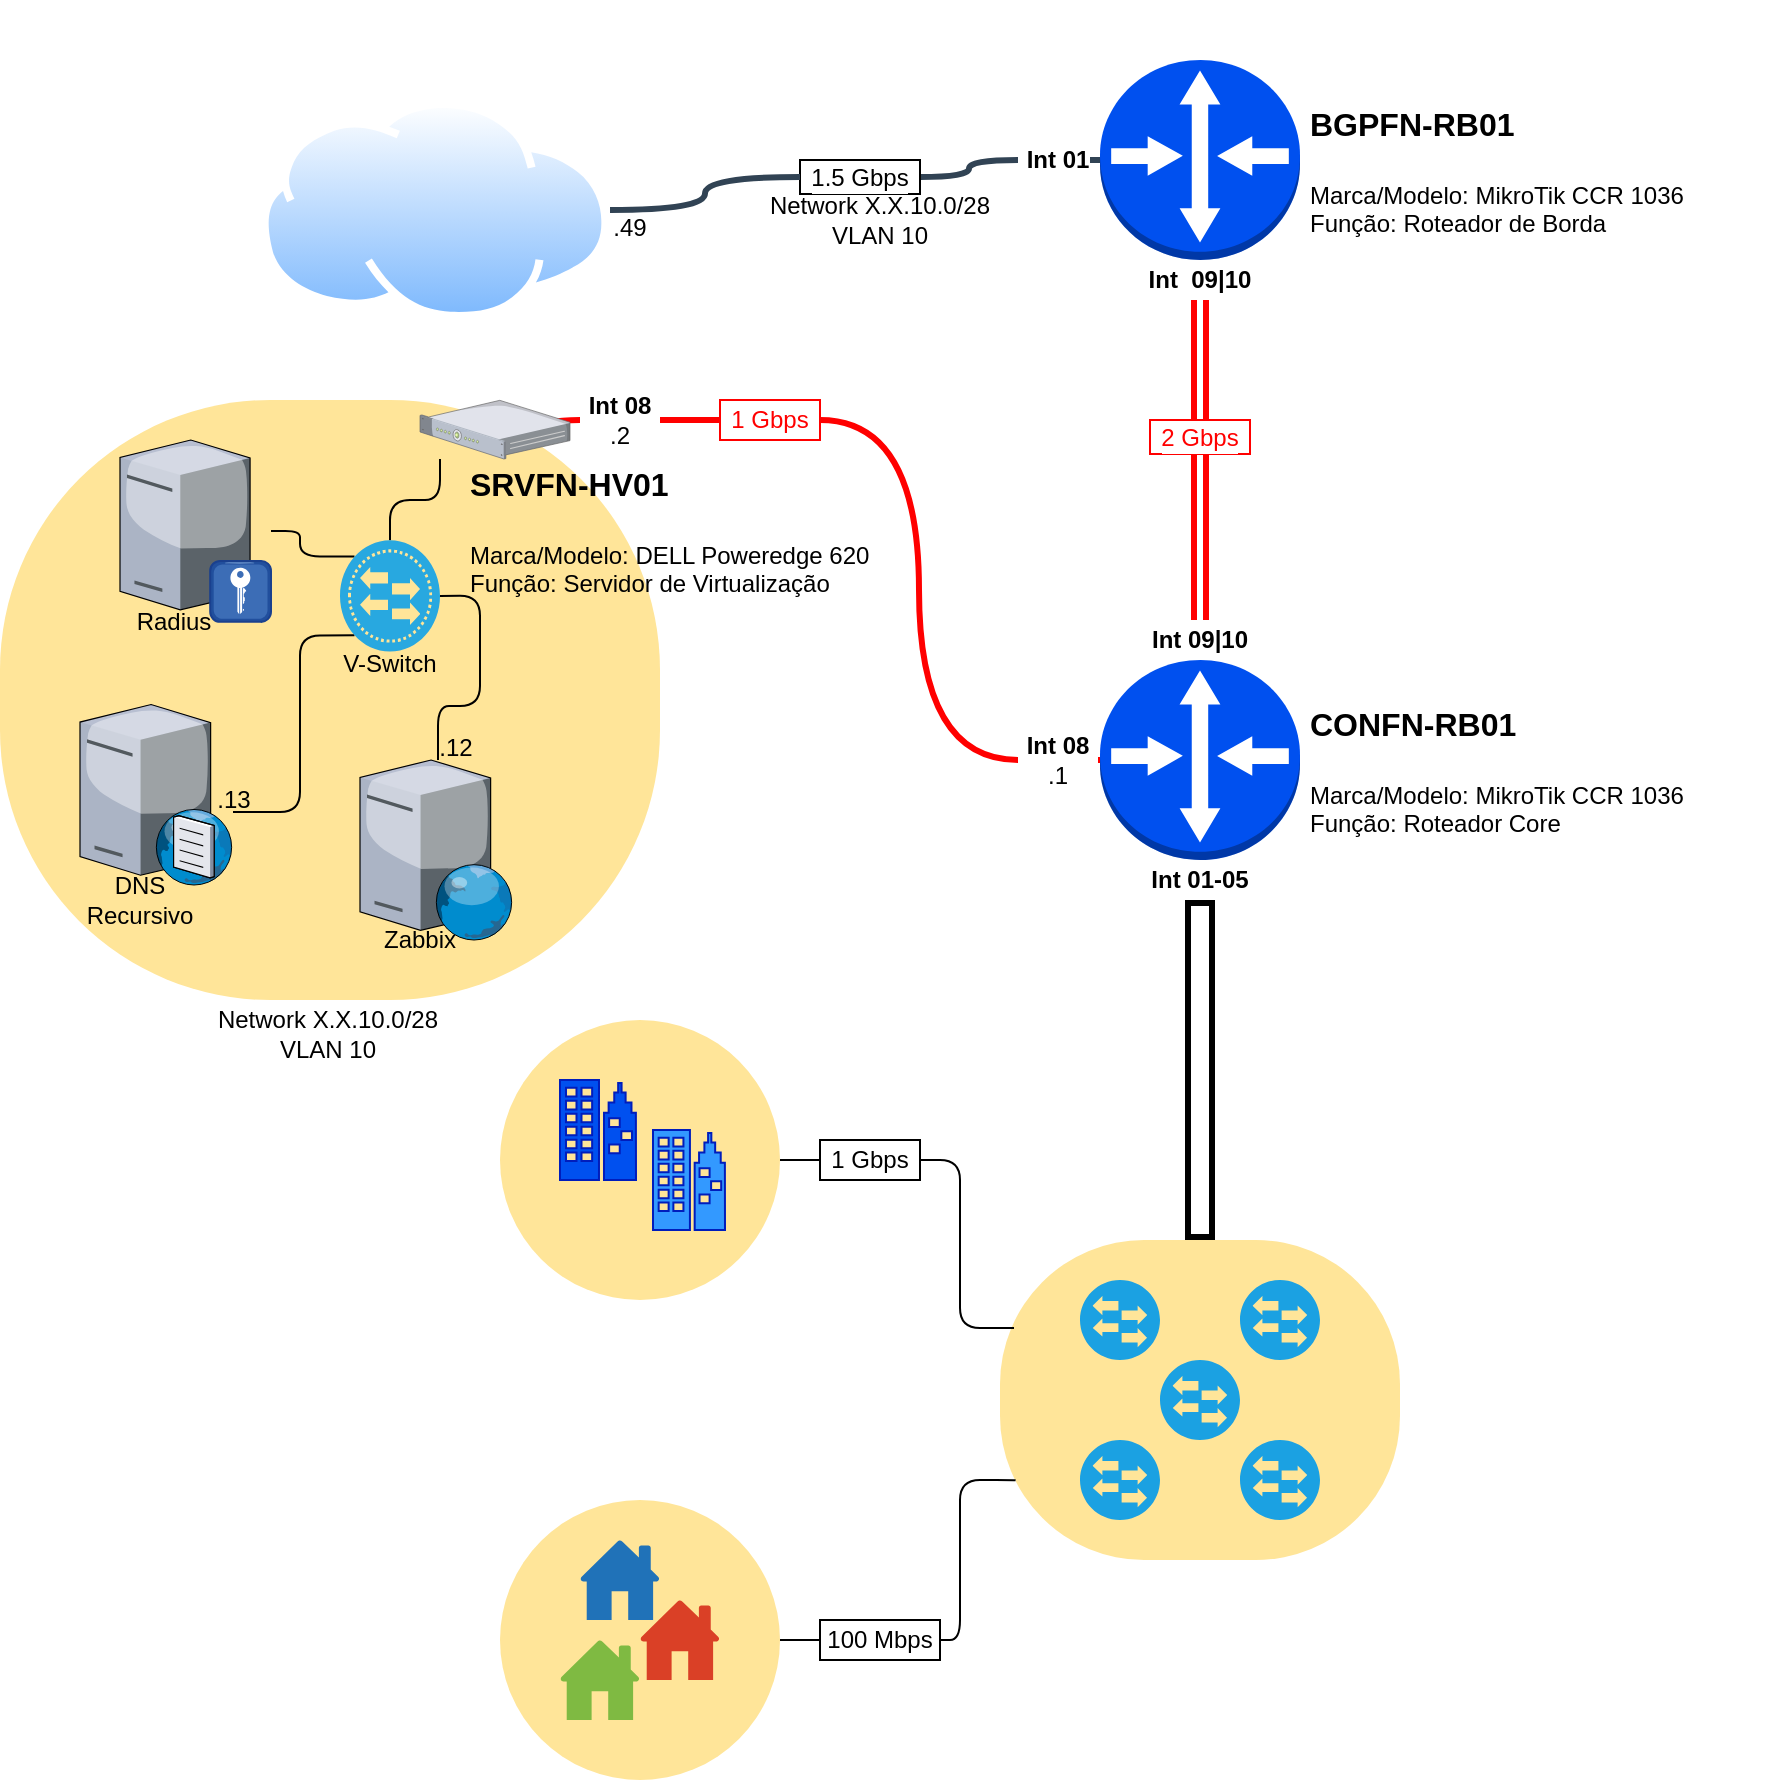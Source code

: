 <mxfile version="12.1.5" type="github" pages="1">
  <diagram id="VNT2iLOKcSL6MWKdi-43" name="Page-1">
    <mxGraphModel dx="1296" dy="701" grid="1" gridSize="10" guides="1" tooltips="1" connect="1" arrows="1" fold="1" page="1" pageScale="1" pageWidth="827" pageHeight="1169" math="0" shadow="0">
      <root>
        <mxCell id="0"/>
        <mxCell id="1" parent="0"/>
        <mxCell id="L07qHpA4tPIu6Sngrlaf-94" value="Grupos" parent="0"/>
        <mxCell id="L07qHpA4tPIu6Sngrlaf-98" value="" style="group" parent="L07qHpA4tPIu6Sngrlaf-94" vertex="1" connectable="0">
          <mxGeometry x="410" y="620" width="400" height="170" as="geometry"/>
        </mxCell>
        <mxCell id="L07qHpA4tPIu6Sngrlaf-97" value="" style="rounded=1;whiteSpace=wrap;html=1;shadow=0;labelBackgroundColor=#ffffff;arcSize=45;fillColor=#FFE599;strokeColor=none;" parent="L07qHpA4tPIu6Sngrlaf-98" vertex="1">
          <mxGeometry x="100" width="200" height="160" as="geometry"/>
        </mxCell>
        <mxCell id="L07qHpA4tPIu6Sngrlaf-22" value="" style="verticalLabelPosition=bottom;html=1;fillColor=#1ba1e2;verticalAlign=top;points=[[0.145,0.145,0],[0.856,0.145,0],[0.855,0.855,0],[0.145,0.855,0],[0.5,0,0], [1,0.5,0], [0.5,1,0],[0,0.5,0]];pointerEvents=1;align=center;shape=mxgraph.cisco_safe.capability.l2_switching;strokeColor=#006EAF;fontColor=#ffffff;flipH=0;" parent="L07qHpA4tPIu6Sngrlaf-98" vertex="1">
          <mxGeometry x="140" y="100" width="40" height="40" as="geometry"/>
        </mxCell>
        <mxCell id="L07qHpA4tPIu6Sngrlaf-91" value="" style="verticalLabelPosition=bottom;html=1;fillColor=#1ba1e2;verticalAlign=top;points=[[0.145,0.145,0],[0.856,0.145,0],[0.855,0.855,0],[0.145,0.855,0],[0.5,0,0], [1,0.5,0], [0.5,1,0],[0,0.5,0]];pointerEvents=1;align=center;shape=mxgraph.cisco_safe.capability.l2_switching;strokeColor=#006EAF;fontColor=#ffffff;flipH=0;" parent="L07qHpA4tPIu6Sngrlaf-98" vertex="1">
          <mxGeometry x="180" y="60" width="40" height="40" as="geometry"/>
        </mxCell>
        <mxCell id="L07qHpA4tPIu6Sngrlaf-90" value="" style="verticalLabelPosition=bottom;html=1;fillColor=#1ba1e2;verticalAlign=top;points=[[0.145,0.145,0],[0.856,0.145,0],[0.855,0.855,0],[0.145,0.855,0],[0.5,0,0], [1,0.5,0], [0.5,1,0],[0,0.5,0]];pointerEvents=1;align=center;shape=mxgraph.cisco_safe.capability.l2_switching;strokeColor=#006EAF;fontColor=#ffffff;flipH=0;" parent="L07qHpA4tPIu6Sngrlaf-98" vertex="1">
          <mxGeometry x="140" y="20" width="40" height="40" as="geometry"/>
        </mxCell>
        <mxCell id="L07qHpA4tPIu6Sngrlaf-92" value="" style="verticalLabelPosition=bottom;html=1;fillColor=#1ba1e2;verticalAlign=top;points=[[0.145,0.145,0],[0.856,0.145,0],[0.855,0.855,0],[0.145,0.855,0],[0.5,0,0], [1,0.5,0], [0.5,1,0],[0,0.5,0]];pointerEvents=1;align=center;shape=mxgraph.cisco_safe.capability.l2_switching;strokeColor=#006EAF;fontColor=#ffffff;flipH=0;" parent="L07qHpA4tPIu6Sngrlaf-98" vertex="1">
          <mxGeometry x="220" y="20" width="40" height="40" as="geometry"/>
        </mxCell>
        <mxCell id="L07qHpA4tPIu6Sngrlaf-93" value="" style="verticalLabelPosition=bottom;html=1;fillColor=#1ba1e2;verticalAlign=top;points=[[0.145,0.145,0],[0.856,0.145,0],[0.855,0.855,0],[0.145,0.855,0],[0.5,0,0], [1,0.5,0], [0.5,1,0],[0,0.5,0]];pointerEvents=1;align=center;shape=mxgraph.cisco_safe.capability.l2_switching;strokeColor=#006EAF;fontColor=#ffffff;flipH=0;" parent="L07qHpA4tPIu6Sngrlaf-98" vertex="1">
          <mxGeometry x="220" y="100" width="40" height="40" as="geometry"/>
        </mxCell>
        <mxCell id="L07qHpA4tPIu6Sngrlaf-102" value="" style="ellipse;whiteSpace=wrap;html=1;aspect=fixed;shadow=0;labelBackgroundColor=#ffffff;fillColor=#FFE599;strokeColor=none;" parent="L07qHpA4tPIu6Sngrlaf-94" vertex="1">
          <mxGeometry x="260" y="510" width="140" height="140" as="geometry"/>
        </mxCell>
        <mxCell id="L07qHpA4tPIu6Sngrlaf-103" value="" style="ellipse;whiteSpace=wrap;html=1;aspect=fixed;shadow=0;labelBackgroundColor=#ffffff;fillColor=#FFE599;strokeColor=none;" parent="L07qHpA4tPIu6Sngrlaf-94" vertex="1">
          <mxGeometry x="260" y="750" width="140" height="140" as="geometry"/>
        </mxCell>
        <mxCell id="L07qHpA4tPIu6Sngrlaf-12" value="" style="pointerEvents=1;shadow=0;dashed=0;html=1;strokeColor=none;labelPosition=center;verticalLabelPosition=bottom;verticalAlign=top;outlineConnect=0;align=center;shape=mxgraph.office.concepts.home;fillColor=#2072B8;" parent="L07qHpA4tPIu6Sngrlaf-94" vertex="1">
          <mxGeometry x="300" y="770" width="40" height="40" as="geometry"/>
        </mxCell>
        <mxCell id="L07qHpA4tPIu6Sngrlaf-13" value="" style="pointerEvents=1;shadow=0;dashed=0;html=1;strokeColor=none;labelPosition=center;verticalLabelPosition=bottom;verticalAlign=top;outlineConnect=0;align=center;shape=mxgraph.office.concepts.home;fillColor=#DA4026;" parent="L07qHpA4tPIu6Sngrlaf-94" vertex="1">
          <mxGeometry x="330" y="800" width="40" height="40" as="geometry"/>
        </mxCell>
        <mxCell id="L07qHpA4tPIu6Sngrlaf-14" value="" style="pointerEvents=1;shadow=0;dashed=0;html=1;strokeColor=none;labelPosition=center;verticalLabelPosition=bottom;verticalAlign=top;outlineConnect=0;align=center;shape=mxgraph.office.concepts.home;fillColor=#7FBA42;" parent="L07qHpA4tPIu6Sngrlaf-94" vertex="1">
          <mxGeometry x="290" y="820" width="40" height="40" as="geometry"/>
        </mxCell>
        <mxCell id="nwbIhPX5BDSDUk8YW6Fk-15" value="" style="group" vertex="1" connectable="0" parent="L07qHpA4tPIu6Sngrlaf-94">
          <mxGeometry x="10" y="200" width="470" height="330" as="geometry"/>
        </mxCell>
        <mxCell id="nwbIhPX5BDSDUk8YW6Fk-16" value="" style="rounded=1;whiteSpace=wrap;html=1;shadow=0;labelBackgroundColor=#ffffff;arcSize=45;fillColor=#FFE599;strokeColor=none;" vertex="1" parent="nwbIhPX5BDSDUk8YW6Fk-15">
          <mxGeometry width="330" height="300" as="geometry"/>
        </mxCell>
        <mxCell id="L07qHpA4tPIu6Sngrlaf-41" style="edgeStyle=orthogonalEdgeStyle;curved=1;orthogonalLoop=1;jettySize=auto;html=1;exitX=0;exitY=0.5;exitDx=0;exitDy=0;exitPerimeter=0;endArrow=none;endFill=0;strokeColor=#FF0000;strokeWidth=3;" parent="nwbIhPX5BDSDUk8YW6Fk-15" source="nwbIhPX5BDSDUk8YW6Fk-2" target="L07qHpA4tPIu6Sngrlaf-26" edge="1">
          <mxGeometry relative="1" as="geometry"/>
        </mxCell>
        <mxCell id="nwbIhPX5BDSDUk8YW6Fk-66" style="edgeStyle=orthogonalEdgeStyle;rounded=1;orthogonalLoop=1;jettySize=auto;html=1;exitX=0.145;exitY=0.145;exitDx=0;exitDy=0;exitPerimeter=0;endArrow=none;endFill=0;strokeColor=#000000;" edge="1" parent="nwbIhPX5BDSDUk8YW6Fk-15" source="L07qHpA4tPIu6Sngrlaf-42" target="L07qHpA4tPIu6Sngrlaf-24">
          <mxGeometry relative="1" as="geometry"/>
        </mxCell>
        <mxCell id="nwbIhPX5BDSDUk8YW6Fk-68" style="edgeStyle=orthogonalEdgeStyle;rounded=1;orthogonalLoop=1;jettySize=auto;html=1;exitX=0.145;exitY=0.855;exitDx=0;exitDy=0;exitPerimeter=0;endArrow=none;endFill=0;strokeColor=#000000;" edge="1" parent="nwbIhPX5BDSDUk8YW6Fk-15" source="L07qHpA4tPIu6Sngrlaf-42" target="L07qHpA4tPIu6Sngrlaf-8">
          <mxGeometry relative="1" as="geometry">
            <Array as="points">
              <mxPoint x="150" y="118"/>
              <mxPoint x="150" y="206"/>
            </Array>
          </mxGeometry>
        </mxCell>
        <mxCell id="nwbIhPX5BDSDUk8YW6Fk-69" style="edgeStyle=orthogonalEdgeStyle;rounded=1;orthogonalLoop=1;jettySize=auto;html=1;exitX=1;exitY=0.5;exitDx=0;exitDy=0;exitPerimeter=0;endArrow=none;endFill=0;strokeColor=#000000;" edge="1" parent="nwbIhPX5BDSDUk8YW6Fk-15" source="L07qHpA4tPIu6Sngrlaf-42" target="L07qHpA4tPIu6Sngrlaf-10">
          <mxGeometry relative="1" as="geometry">
            <Array as="points">
              <mxPoint x="240" y="98"/>
              <mxPoint x="240" y="153"/>
              <mxPoint x="219" y="153"/>
            </Array>
          </mxGeometry>
        </mxCell>
        <mxCell id="nwbIhPX5BDSDUk8YW6Fk-70" style="edgeStyle=orthogonalEdgeStyle;rounded=1;orthogonalLoop=1;jettySize=auto;html=1;exitX=0.5;exitY=0;exitDx=0;exitDy=0;exitPerimeter=0;endArrow=none;endFill=0;strokeColor=#000000;" edge="1" parent="nwbIhPX5BDSDUk8YW6Fk-15" source="L07qHpA4tPIu6Sngrlaf-42" target="L07qHpA4tPIu6Sngrlaf-26">
          <mxGeometry relative="1" as="geometry">
            <Array as="points">
              <mxPoint x="195" y="50"/>
              <mxPoint x="220" y="50"/>
            </Array>
          </mxGeometry>
        </mxCell>
        <mxCell id="L07qHpA4tPIu6Sngrlaf-42" value="" style="verticalLabelPosition=bottom;html=1;fillColor=#28A8E0;verticalAlign=top;points=[[0.145,0.145,0],[0.856,0.145,0],[0.855,0.855,0],[0.145,0.855,0],[0.5,0,0], [1,0.5,0], [0.5,1,0],[0,0.5,0]];pointerEvents=1;align=center;shape=mxgraph.cisco_safe.capability.virtual_l2_switching;shadow=0;labelBackgroundColor=#ffffff;" parent="nwbIhPX5BDSDUk8YW6Fk-15" vertex="1">
          <mxGeometry x="170" y="70.167" width="50" height="55.556" as="geometry"/>
        </mxCell>
        <mxCell id="L07qHpA4tPIu6Sngrlaf-24" value="" style="verticalLabelPosition=bottom;aspect=fixed;html=1;verticalAlign=top;strokeColor=none;align=center;outlineConnect=0;shape=mxgraph.citrix.radius_server;" parent="nwbIhPX5BDSDUk8YW6Fk-15" vertex="1">
          <mxGeometry x="60" y="20" width="75.5" height="91" as="geometry"/>
        </mxCell>
        <mxCell id="L07qHpA4tPIu6Sngrlaf-10" value="" style="verticalLabelPosition=bottom;aspect=fixed;html=1;verticalAlign=top;strokeColor=none;align=center;outlineConnect=0;shape=mxgraph.citrix.web_server;" parent="nwbIhPX5BDSDUk8YW6Fk-15" vertex="1">
          <mxGeometry x="180" y="180" width="76.5" height="90" as="geometry"/>
        </mxCell>
        <mxCell id="L07qHpA4tPIu6Sngrlaf-8" value="" style="verticalLabelPosition=bottom;aspect=fixed;html=1;verticalAlign=top;strokeColor=none;align=center;outlineConnect=0;shape=mxgraph.citrix.dns_server;" parent="nwbIhPX5BDSDUk8YW6Fk-15" vertex="1">
          <mxGeometry x="40" y="150" width="76.5" height="92.5" as="geometry"/>
        </mxCell>
        <mxCell id="L07qHpA4tPIu6Sngrlaf-26" value="" style="verticalLabelPosition=bottom;aspect=fixed;html=1;verticalAlign=top;strokeColor=none;align=center;outlineConnect=0;shape=mxgraph.citrix.1u_2u_server;" parent="nwbIhPX5BDSDUk8YW6Fk-15" vertex="1">
          <mxGeometry x="210" y="0.167" width="75" height="29.325" as="geometry"/>
        </mxCell>
        <mxCell id="nwbIhPX5BDSDUk8YW6Fk-2" value="&lt;b&gt;Int 08&lt;/b&gt;&lt;br&gt;.2" style="text;html=1;strokeColor=none;fillColor=none;align=center;verticalAlign=middle;whiteSpace=wrap;rounded=0;shadow=0;labelBackgroundColor=#ffffff;" vertex="1" parent="nwbIhPX5BDSDUk8YW6Fk-15">
          <mxGeometry x="290" width="40" height="20" as="geometry"/>
        </mxCell>
        <mxCell id="nwbIhPX5BDSDUk8YW6Fk-48" value="&lt;h1&gt;&lt;font style=&quot;font-size: 16px&quot;&gt;SRVFN-HV01&lt;/font&gt;&lt;/h1&gt;&lt;div&gt;&lt;font style=&quot;font-size: 12px&quot;&gt;Marca/Modelo: DELL Poweredge 620&lt;/font&gt;&lt;/div&gt;&lt;div&gt;&lt;font style=&quot;font-size: 12px&quot;&gt;Função: Servidor de Virtualização&lt;/font&gt;&lt;/div&gt;&lt;div&gt;&lt;font style=&quot;font-size: 12px&quot;&gt;&lt;br&gt;&lt;/font&gt;&lt;/div&gt;" style="text;html=1;strokeColor=none;fillColor=none;spacing=5;spacingTop=-20;whiteSpace=wrap;overflow=hidden;rounded=0;" vertex="1" parent="nwbIhPX5BDSDUk8YW6Fk-15">
          <mxGeometry x="230" y="20" width="240" height="110" as="geometry"/>
        </mxCell>
        <mxCell id="nwbIhPX5BDSDUk8YW6Fk-49" value="DNS&lt;br&gt;Recursivo" style="text;html=1;strokeColor=none;fillColor=none;align=center;verticalAlign=middle;whiteSpace=wrap;rounded=0;" vertex="1" parent="nwbIhPX5BDSDUk8YW6Fk-15">
          <mxGeometry x="50" y="240" width="40" height="20" as="geometry"/>
        </mxCell>
        <mxCell id="nwbIhPX5BDSDUk8YW6Fk-50" value="Radius" style="text;html=1;strokeColor=none;fillColor=none;align=center;verticalAlign=middle;whiteSpace=wrap;rounded=0;" vertex="1" parent="nwbIhPX5BDSDUk8YW6Fk-15">
          <mxGeometry x="67" y="101" width="40" height="20" as="geometry"/>
        </mxCell>
        <mxCell id="nwbIhPX5BDSDUk8YW6Fk-51" value="Zabbix" style="text;html=1;strokeColor=none;fillColor=none;align=center;verticalAlign=middle;whiteSpace=wrap;rounded=0;" vertex="1" parent="nwbIhPX5BDSDUk8YW6Fk-15">
          <mxGeometry x="190" y="260" width="40" height="20" as="geometry"/>
        </mxCell>
        <mxCell id="nwbIhPX5BDSDUk8YW6Fk-65" value="V-Switch" style="text;html=1;strokeColor=none;fillColor=none;align=center;verticalAlign=middle;whiteSpace=wrap;rounded=0;" vertex="1" parent="nwbIhPX5BDSDUk8YW6Fk-15">
          <mxGeometry x="170" y="122" width="50" height="20" as="geometry"/>
        </mxCell>
        <mxCell id="nwbIhPX5BDSDUk8YW6Fk-77" value=".13" style="text;html=1;strokeColor=none;fillColor=none;align=center;verticalAlign=middle;whiteSpace=wrap;rounded=0;" vertex="1" parent="nwbIhPX5BDSDUk8YW6Fk-15">
          <mxGeometry x="97" y="190" width="40" height="20" as="geometry"/>
        </mxCell>
        <mxCell id="nwbIhPX5BDSDUk8YW6Fk-79" value=".12" style="text;html=1;strokeColor=none;fillColor=none;align=center;verticalAlign=middle;whiteSpace=wrap;rounded=0;" vertex="1" parent="nwbIhPX5BDSDUk8YW6Fk-15">
          <mxGeometry x="208" y="164" width="40" height="20" as="geometry"/>
        </mxCell>
        <mxCell id="nwbIhPX5BDSDUk8YW6Fk-71" value="Network X.X.10.0/28&lt;br&gt;VLAN 10" style="text;html=1;strokeColor=none;fillColor=none;align=center;verticalAlign=middle;whiteSpace=wrap;rounded=0;" vertex="1" parent="nwbIhPX5BDSDUk8YW6Fk-15">
          <mxGeometry x="84" y="307" width="160" height="20" as="geometry"/>
        </mxCell>
        <mxCell id="L07qHpA4tPIu6Sngrlaf-20" value="Conexões" parent="0"/>
        <mxCell id="L07qHpA4tPIu6Sngrlaf-35" style="edgeStyle=orthogonalEdgeStyle;orthogonalLoop=1;jettySize=auto;html=1;entryX=0;entryY=0.5;entryDx=0;entryDy=0;entryPerimeter=0;endArrow=none;endFill=0;strokeWidth=3;fillColor=#647687;strokeColor=#314354;curved=1;" parent="L07qHpA4tPIu6Sngrlaf-20" source="L07qHpA4tPIu6Sngrlaf-73" target="L07qHpA4tPIu6Sngrlaf-21" edge="1">
          <mxGeometry relative="1" as="geometry"/>
        </mxCell>
        <mxCell id="L07qHpA4tPIu6Sngrlaf-37" style="edgeStyle=orthogonalEdgeStyle;rounded=1;orthogonalLoop=1;jettySize=auto;html=1;exitX=0.5;exitY=1;exitDx=0;exitDy=0;exitPerimeter=0;entryX=0.5;entryY=0;entryDx=0;entryDy=0;entryPerimeter=0;endArrow=none;endFill=0;strokeColor=#FF0000;strokeWidth=3;shape=link;" parent="L07qHpA4tPIu6Sngrlaf-20" source="L07qHpA4tPIu6Sngrlaf-85" target="L07qHpA4tPIu6Sngrlaf-33" edge="1">
          <mxGeometry relative="1" as="geometry"/>
        </mxCell>
        <mxCell id="L07qHpA4tPIu6Sngrlaf-73" value="&lt;b&gt;Int 01&lt;/b&gt;" style="text;html=1;strokeColor=none;fillColor=none;align=center;verticalAlign=middle;whiteSpace=wrap;rounded=0;shadow=0;labelBackgroundColor=#ffffff;" parent="L07qHpA4tPIu6Sngrlaf-20" vertex="1">
          <mxGeometry x="519" y="70" width="40" height="20" as="geometry"/>
        </mxCell>
        <mxCell id="L07qHpA4tPIu6Sngrlaf-74" style="edgeStyle=orthogonalEdgeStyle;orthogonalLoop=1;jettySize=auto;html=1;entryX=0;entryY=0.5;entryDx=0;entryDy=0;entryPerimeter=0;endArrow=none;endFill=0;strokeWidth=3;fillColor=#647687;strokeColor=#314354;curved=1;" parent="L07qHpA4tPIu6Sngrlaf-20" source="nwbIhPX5BDSDUk8YW6Fk-31" target="L07qHpA4tPIu6Sngrlaf-73" edge="1">
          <mxGeometry relative="1" as="geometry">
            <mxPoint x="354.999" y="104.714" as="sourcePoint"/>
            <mxPoint x="560.286" y="80.429" as="targetPoint"/>
          </mxGeometry>
        </mxCell>
        <mxCell id="L07qHpA4tPIu6Sngrlaf-85" value="&lt;b&gt;Int&amp;nbsp;09|10&lt;br&gt;&lt;/b&gt;" style="text;html=1;strokeColor=none;fillColor=none;align=center;verticalAlign=middle;whiteSpace=wrap;rounded=0;shadow=0;labelBackgroundColor=#ffffff;" parent="L07qHpA4tPIu6Sngrlaf-20" vertex="1">
          <mxGeometry x="590" y="310" width="40" height="20" as="geometry"/>
        </mxCell>
        <mxCell id="L07qHpA4tPIu6Sngrlaf-87" style="edgeStyle=orthogonalEdgeStyle;rounded=1;orthogonalLoop=1;jettySize=auto;html=1;entryX=0.5;entryY=0;entryDx=0;entryDy=0;entryPerimeter=0;endArrow=none;endFill=0;strokeColor=#FF0000;strokeWidth=3;shape=link;exitX=0.5;exitY=1;exitDx=0;exitDy=0;exitPerimeter=0;" parent="L07qHpA4tPIu6Sngrlaf-20" source="nwbIhPX5BDSDUk8YW6Fk-22" target="L07qHpA4tPIu6Sngrlaf-85" edge="1">
          <mxGeometry relative="1" as="geometry">
            <mxPoint x="610" y="258" as="sourcePoint"/>
            <mxPoint x="610.345" y="329.897" as="targetPoint"/>
          </mxGeometry>
        </mxCell>
        <mxCell id="L07qHpA4tPIu6Sngrlaf-100" style="edgeStyle=none;shape=flexArrow;rounded=0;orthogonalLoop=1;jettySize=auto;html=1;exitX=0.5;exitY=0;exitDx=0;exitDy=0;startArrow=none;startFill=0;endArrow=none;endFill=0;strokeColor=#000000;strokeWidth=3;entryX=0.5;entryY=1;entryDx=0;entryDy=0;entryPerimeter=0;" parent="L07qHpA4tPIu6Sngrlaf-20" source="L07qHpA4tPIu6Sngrlaf-88" target="L07qHpA4tPIu6Sngrlaf-33" edge="1">
          <mxGeometry relative="1" as="geometry">
            <mxPoint x="610" y="565.5" as="targetPoint"/>
          </mxGeometry>
        </mxCell>
        <mxCell id="nwbIhPX5BDSDUk8YW6Fk-3" style="edgeStyle=orthogonalEdgeStyle;curved=1;orthogonalLoop=1;jettySize=auto;html=1;exitX=0;exitY=0.5;exitDx=0;exitDy=0;exitPerimeter=0;endArrow=none;endFill=0;strokeColor=#FF0000;strokeWidth=3;" edge="1" parent="L07qHpA4tPIu6Sngrlaf-20" source="nwbIhPX5BDSDUk8YW6Fk-4" target="nwbIhPX5BDSDUk8YW6Fk-2">
          <mxGeometry relative="1" as="geometry">
            <mxPoint x="420" y="485" as="sourcePoint"/>
            <mxPoint x="220" y="531" as="targetPoint"/>
          </mxGeometry>
        </mxCell>
        <mxCell id="nwbIhPX5BDSDUk8YW6Fk-4" value="&lt;font color=&quot;#ff0000&quot;&gt;1 Gbps&lt;/font&gt;" style="text;html=1;strokeColor=#FF0000;fillColor=none;align=center;verticalAlign=middle;whiteSpace=wrap;rounded=0;shadow=0;labelBackgroundColor=#ffffff;" vertex="1" parent="L07qHpA4tPIu6Sngrlaf-20">
          <mxGeometry x="370" y="200" width="50" height="20" as="geometry"/>
        </mxCell>
        <mxCell id="nwbIhPX5BDSDUk8YW6Fk-5" style="edgeStyle=orthogonalEdgeStyle;curved=1;orthogonalLoop=1;jettySize=auto;html=1;endArrow=none;endFill=0;strokeColor=#FF0000;strokeWidth=3;entryX=1;entryY=0.5;entryDx=0;entryDy=0;" edge="1" parent="L07qHpA4tPIu6Sngrlaf-20" source="L07qHpA4tPIu6Sngrlaf-79" target="nwbIhPX5BDSDUk8YW6Fk-4">
          <mxGeometry relative="1" as="geometry">
            <mxPoint x="440" y="475" as="sourcePoint"/>
            <mxPoint x="270" y="540" as="targetPoint"/>
          </mxGeometry>
        </mxCell>
        <mxCell id="L07qHpA4tPIu6Sngrlaf-79" value="&lt;b&gt;Int 08&lt;/b&gt;&lt;br&gt;.1" style="text;html=1;strokeColor=none;fillColor=none;align=center;verticalAlign=middle;whiteSpace=wrap;rounded=0;shadow=0;labelBackgroundColor=#ffffff;" parent="L07qHpA4tPIu6Sngrlaf-20" vertex="1">
          <mxGeometry x="519" y="370" width="40" height="20" as="geometry"/>
        </mxCell>
        <mxCell id="nwbIhPX5BDSDUk8YW6Fk-8" style="edgeStyle=orthogonalEdgeStyle;curved=1;orthogonalLoop=1;jettySize=auto;html=1;endArrow=none;endFill=0;strokeColor=#FF0000;strokeWidth=3;" edge="1" parent="L07qHpA4tPIu6Sngrlaf-20" source="L07qHpA4tPIu6Sngrlaf-33" target="L07qHpA4tPIu6Sngrlaf-79">
          <mxGeometry relative="1" as="geometry">
            <mxPoint x="560" y="380" as="sourcePoint"/>
            <mxPoint x="430" y="410" as="targetPoint"/>
            <Array as="points">
              <mxPoint x="550" y="380"/>
              <mxPoint x="550" y="380"/>
            </Array>
          </mxGeometry>
        </mxCell>
        <mxCell id="L07qHpA4tPIu6Sngrlaf-88" value="&lt;b&gt;Int 01-05&lt;br&gt;&lt;/b&gt;" style="text;html=1;strokeColor=none;fillColor=none;align=center;verticalAlign=middle;whiteSpace=wrap;rounded=0;shadow=0;labelBackgroundColor=#ffffff;" parent="L07qHpA4tPIu6Sngrlaf-20" vertex="1">
          <mxGeometry x="580" y="430" width="60" height="20" as="geometry"/>
        </mxCell>
        <mxCell id="nwbIhPX5BDSDUk8YW6Fk-13" style="edgeStyle=none;shape=flexArrow;rounded=0;orthogonalLoop=1;jettySize=auto;html=1;exitX=0.5;exitY=0;exitDx=0;exitDy=0;startArrow=none;startFill=0;endArrow=none;endFill=0;strokeColor=#000000;strokeWidth=3;entryX=0.5;entryY=1;entryDx=0;entryDy=0;entryPerimeter=0;" edge="1" parent="L07qHpA4tPIu6Sngrlaf-20" source="L07qHpA4tPIu6Sngrlaf-97" target="L07qHpA4tPIu6Sngrlaf-88">
          <mxGeometry relative="1" as="geometry">
            <mxPoint x="610" y="630" as="sourcePoint"/>
            <mxPoint x="610" y="430" as="targetPoint"/>
          </mxGeometry>
        </mxCell>
        <mxCell id="nwbIhPX5BDSDUk8YW6Fk-22" value="&lt;font color=&quot;#ff0000&quot;&gt;2 Gbps&lt;/font&gt;" style="text;html=1;strokeColor=#FF0000;fillColor=none;align=center;verticalAlign=middle;whiteSpace=wrap;rounded=0;shadow=0;labelBackgroundColor=#ffffff;" vertex="1" parent="L07qHpA4tPIu6Sngrlaf-20">
          <mxGeometry x="585" y="210" width="50" height="17" as="geometry"/>
        </mxCell>
        <mxCell id="nwbIhPX5BDSDUk8YW6Fk-23" style="edgeStyle=orthogonalEdgeStyle;rounded=1;orthogonalLoop=1;jettySize=auto;html=1;entryX=0.5;entryY=0;entryDx=0;entryDy=0;entryPerimeter=0;endArrow=none;endFill=0;strokeColor=#FF0000;strokeWidth=3;shape=link;exitX=0.5;exitY=1;exitDx=0;exitDy=0;exitPerimeter=0;" edge="1" parent="L07qHpA4tPIu6Sngrlaf-20" source="L07qHpA4tPIu6Sngrlaf-76" target="nwbIhPX5BDSDUk8YW6Fk-22">
          <mxGeometry relative="1" as="geometry">
            <mxPoint x="610" y="130" as="sourcePoint"/>
            <mxPoint x="610" y="300" as="targetPoint"/>
          </mxGeometry>
        </mxCell>
        <mxCell id="L07qHpA4tPIu6Sngrlaf-76" value="&lt;b&gt;Int&amp;nbsp; 09|10&lt;/b&gt;" style="text;html=1;strokeColor=none;fillColor=none;align=center;verticalAlign=middle;whiteSpace=wrap;rounded=0;shadow=0;labelBackgroundColor=#ffffff;" parent="L07qHpA4tPIu6Sngrlaf-20" vertex="1">
          <mxGeometry x="580" y="130" width="60" height="20" as="geometry"/>
        </mxCell>
        <mxCell id="nwbIhPX5BDSDUk8YW6Fk-24" style="edgeStyle=orthogonalEdgeStyle;rounded=1;orthogonalLoop=1;jettySize=auto;html=1;entryX=0.5;entryY=0;entryDx=0;entryDy=0;entryPerimeter=0;endArrow=none;endFill=0;strokeColor=#FF0000;strokeWidth=3;shape=link;exitX=0.5;exitY=1;exitDx=0;exitDy=0;exitPerimeter=0;" edge="1" parent="L07qHpA4tPIu6Sngrlaf-20" source="L07qHpA4tPIu6Sngrlaf-21" target="L07qHpA4tPIu6Sngrlaf-76">
          <mxGeometry relative="1" as="geometry">
            <mxPoint x="610.238" y="130" as="sourcePoint"/>
            <mxPoint x="615" y="200" as="targetPoint"/>
          </mxGeometry>
        </mxCell>
        <mxCell id="nwbIhPX5BDSDUk8YW6Fk-31" value="1.5 Gbps" style="text;html=1;strokeColor=#000000;fillColor=none;align=center;verticalAlign=middle;whiteSpace=wrap;rounded=0;shadow=0;labelBackgroundColor=#ffffff;" vertex="1" parent="L07qHpA4tPIu6Sngrlaf-20">
          <mxGeometry x="410" y="80" width="60" height="17" as="geometry"/>
        </mxCell>
        <mxCell id="nwbIhPX5BDSDUk8YW6Fk-32" style="edgeStyle=orthogonalEdgeStyle;orthogonalLoop=1;jettySize=auto;html=1;entryX=0;entryY=0.5;entryDx=0;entryDy=0;entryPerimeter=0;endArrow=none;endFill=0;strokeWidth=3;fillColor=#647687;strokeColor=#314354;curved=1;" edge="1" parent="L07qHpA4tPIu6Sngrlaf-20" source="L07qHpA4tPIu6Sngrlaf-31" target="nwbIhPX5BDSDUk8YW6Fk-31">
          <mxGeometry relative="1" as="geometry">
            <mxPoint x="355.0" y="105.069" as="sourcePoint"/>
            <mxPoint x="510.345" y="80.241" as="targetPoint"/>
          </mxGeometry>
        </mxCell>
        <mxCell id="L07qHpA4tPIu6Sngrlaf-2" value="Equipamentos" parent="0"/>
        <mxCell id="L07qHpA4tPIu6Sngrlaf-19" value="" style="verticalLabelPosition=bottom;html=1;verticalAlign=top;align=center;strokeColor=#001DBC;fillColor=#3399FF;shape=mxgraph.azure.enterprise;pointerEvents=1;shadow=0;labelBackgroundColor=none;fontColor=#ffffff;" parent="L07qHpA4tPIu6Sngrlaf-2" vertex="1">
          <mxGeometry x="336.5" y="565" width="36" height="50" as="geometry"/>
        </mxCell>
        <object label="" placeholders="1" ROTEADOR="Mikrotik CCR1036" id="L07qHpA4tPIu6Sngrlaf-21">
          <mxCell style="outlineConnect=0;dashed=0;verticalLabelPosition=bottom;verticalAlign=top;align=center;html=1;shape=mxgraph.aws3.router;fillColor=#0050ef;strokeColor=#001DBC;fontColor=#ffffff;labelBorderColor=none;labelBackgroundColor=none;shadow=0;noLabel=0;" parent="L07qHpA4tPIu6Sngrlaf-2" vertex="1">
            <mxGeometry x="560" y="30" width="100" height="100" as="geometry"/>
          </mxCell>
        </object>
        <object label="" placeholders="1" ROTEADOR="Mikrotik CCR1036" id="L07qHpA4tPIu6Sngrlaf-33">
          <mxCell style="outlineConnect=0;dashed=0;verticalLabelPosition=bottom;verticalAlign=top;align=center;html=1;shape=mxgraph.aws3.router;fillColor=#0050ef;strokeColor=#001DBC;fontColor=#ffffff;labelBorderColor=none;labelBackgroundColor=none;shadow=0;noLabel=0;" parent="L07qHpA4tPIu6Sngrlaf-2" vertex="1">
            <mxGeometry x="560" y="330" width="100" height="100" as="geometry"/>
          </mxCell>
        </object>
        <mxCell id="L07qHpA4tPIu6Sngrlaf-36" value="" style="group" parent="L07qHpA4tPIu6Sngrlaf-2" vertex="1" connectable="0">
          <mxGeometry x="140" width="220" height="160" as="geometry"/>
        </mxCell>
        <mxCell id="L07qHpA4tPIu6Sngrlaf-31" value="" style="aspect=fixed;perimeter=ellipsePerimeter;html=1;align=center;shadow=0;dashed=0;spacingTop=3;image;image=img/lib/active_directory/internet_cloud.svg;" parent="L07qHpA4tPIu6Sngrlaf-36" vertex="1">
          <mxGeometry y="50" width="175" height="110" as="geometry"/>
        </mxCell>
        <mxCell id="L07qHpA4tPIu6Sngrlaf-32" value="" style="shape=image;imageAspect=0;aspect=fixed;verticalLabelPosition=bottom;verticalAlign=top;image=https://youcast.tv.br/wp-content/uploads/2018/04/itsBrasil-01.png;" parent="L07qHpA4tPIu6Sngrlaf-36" vertex="1">
          <mxGeometry x="60" width="160" height="160" as="geometry"/>
        </mxCell>
        <mxCell id="nwbIhPX5BDSDUk8YW6Fk-75" value=".49" style="text;html=1;strokeColor=none;fillColor=none;align=center;verticalAlign=middle;whiteSpace=wrap;rounded=0;" vertex="1" parent="L07qHpA4tPIu6Sngrlaf-36">
          <mxGeometry x="165" y="104" width="40" height="20" as="geometry"/>
        </mxCell>
        <mxCell id="L07qHpA4tPIu6Sngrlaf-101" value="" style="verticalLabelPosition=bottom;html=1;verticalAlign=top;align=center;strokeColor=#001DBC;fillColor=#0050ef;shape=mxgraph.azure.enterprise;pointerEvents=1;shadow=0;labelBackgroundColor=none;fontColor=#ffffff;" parent="L07qHpA4tPIu6Sngrlaf-2" vertex="1">
          <mxGeometry x="290" y="540" width="38" height="50" as="geometry"/>
        </mxCell>
        <mxCell id="nwbIhPX5BDSDUk8YW6Fk-19" style="edgeStyle=orthogonalEdgeStyle;rounded=1;orthogonalLoop=1;jettySize=auto;html=1;exitX=0;exitY=0.5;exitDx=0;exitDy=0;entryX=1;entryY=0.5;entryDx=0;entryDy=0;endArrow=none;endFill=0;" edge="1" parent="L07qHpA4tPIu6Sngrlaf-2" source="nwbIhPX5BDSDUk8YW6Fk-36" target="L07qHpA4tPIu6Sngrlaf-102">
          <mxGeometry relative="1" as="geometry"/>
        </mxCell>
        <mxCell id="nwbIhPX5BDSDUk8YW6Fk-33" value="&lt;h1&gt;&lt;font style=&quot;font-size: 16px&quot;&gt;BGPFN-RB01&lt;/font&gt;&lt;/h1&gt;&lt;div&gt;&lt;font style=&quot;font-size: 12px&quot;&gt;Marca/Modelo: MikroTik CCR 1036&lt;/font&gt;&lt;/div&gt;&lt;div&gt;&lt;font style=&quot;font-size: 12px&quot;&gt;Função: Roteador de Borda&lt;/font&gt;&lt;/div&gt;&lt;div&gt;&lt;font style=&quot;font-size: 12px&quot;&gt;&lt;br&gt;&lt;/font&gt;&lt;/div&gt;" style="text;html=1;strokeColor=none;fillColor=none;spacing=5;spacingTop=-20;whiteSpace=wrap;overflow=hidden;rounded=0;" vertex="1" parent="L07qHpA4tPIu6Sngrlaf-2">
          <mxGeometry x="660" y="40" width="240" height="110" as="geometry"/>
        </mxCell>
        <mxCell id="nwbIhPX5BDSDUk8YW6Fk-34" value="&lt;h1&gt;&lt;font style=&quot;font-size: 16px&quot;&gt;CONFN-RB01&lt;/font&gt;&lt;/h1&gt;&lt;div&gt;&lt;font style=&quot;font-size: 12px&quot;&gt;Marca/Modelo: MikroTik CCR 1036&lt;/font&gt;&lt;/div&gt;&lt;div&gt;&lt;font style=&quot;font-size: 12px&quot;&gt;Função: Roteador Core&lt;br&gt;&lt;br&gt;&lt;/font&gt;&lt;/div&gt;&lt;div&gt;&lt;font style=&quot;font-size: 12px&quot;&gt;&lt;br&gt;&lt;/font&gt;&lt;/div&gt;" style="text;html=1;strokeColor=none;fillColor=none;spacing=5;spacingTop=-20;whiteSpace=wrap;overflow=hidden;rounded=0;" vertex="1" parent="L07qHpA4tPIu6Sngrlaf-2">
          <mxGeometry x="660" y="340" width="240" height="80" as="geometry"/>
        </mxCell>
        <mxCell id="nwbIhPX5BDSDUk8YW6Fk-36" value="1 Gbps" style="text;html=1;strokeColor=#000000;fillColor=none;align=center;verticalAlign=middle;whiteSpace=wrap;rounded=0;shadow=0;labelBackgroundColor=#ffffff;" vertex="1" parent="L07qHpA4tPIu6Sngrlaf-2">
          <mxGeometry x="420" y="570" width="50" height="20" as="geometry"/>
        </mxCell>
        <mxCell id="nwbIhPX5BDSDUk8YW6Fk-39" style="edgeStyle=orthogonalEdgeStyle;rounded=1;orthogonalLoop=1;jettySize=auto;html=1;exitX=0.035;exitY=0.275;exitDx=0;exitDy=0;entryX=1;entryY=0.5;entryDx=0;entryDy=0;endArrow=none;endFill=0;exitPerimeter=0;" edge="1" parent="L07qHpA4tPIu6Sngrlaf-2" source="L07qHpA4tPIu6Sngrlaf-97" target="nwbIhPX5BDSDUk8YW6Fk-36">
          <mxGeometry relative="1" as="geometry">
            <mxPoint x="517.023" y="623.93" as="sourcePoint"/>
            <mxPoint x="400.047" y="579.977" as="targetPoint"/>
          </mxGeometry>
        </mxCell>
        <mxCell id="nwbIhPX5BDSDUk8YW6Fk-42" style="edgeStyle=orthogonalEdgeStyle;rounded=1;orthogonalLoop=1;jettySize=auto;html=1;exitX=1;exitY=0.5;exitDx=0;exitDy=0;endArrow=none;endFill=0;strokeColor=#000000;" edge="1" parent="L07qHpA4tPIu6Sngrlaf-2" source="L07qHpA4tPIu6Sngrlaf-103">
          <mxGeometry relative="1" as="geometry">
            <mxPoint x="399.714" y="820.143" as="sourcePoint"/>
            <mxPoint x="420" y="820" as="targetPoint"/>
          </mxGeometry>
        </mxCell>
        <mxCell id="L07qHpA4tPIu6Sngrlaf-72" value="Portas/Link" parent="0"/>
        <mxCell id="nwbIhPX5BDSDUk8YW6Fk-1" value="Endereçamento" parent="0"/>
        <mxCell id="nwbIhPX5BDSDUk8YW6Fk-80" style="edgeStyle=orthogonalEdgeStyle;rounded=1;orthogonalLoop=1;jettySize=auto;html=1;exitX=1;exitY=0.5;exitDx=0;exitDy=0;endArrow=none;endFill=0;strokeColor=#000000;entryX=0.039;entryY=0.751;entryDx=0;entryDy=0;entryPerimeter=0;" edge="1" parent="nwbIhPX5BDSDUk8YW6Fk-1" source="nwbIhPX5BDSDUk8YW6Fk-40" target="L07qHpA4tPIu6Sngrlaf-97">
          <mxGeometry relative="1" as="geometry">
            <mxPoint x="518" y="741" as="targetPoint"/>
            <Array as="points">
              <mxPoint x="490" y="820"/>
              <mxPoint x="490" y="740"/>
              <mxPoint x="516" y="740"/>
            </Array>
          </mxGeometry>
        </mxCell>
        <mxCell id="nwbIhPX5BDSDUk8YW6Fk-40" value="100 Mbps" style="text;html=1;strokeColor=#000000;fillColor=none;align=center;verticalAlign=middle;whiteSpace=wrap;rounded=0;shadow=0;labelBackgroundColor=#ffffff;comic=0;glass=0;" vertex="1" parent="nwbIhPX5BDSDUk8YW6Fk-1">
          <mxGeometry x="420" y="810" width="60" height="20" as="geometry"/>
        </mxCell>
        <mxCell id="nwbIhPX5BDSDUk8YW6Fk-81" value="Network X.X.10.0/28&lt;br&gt;VLAN 10" style="text;html=1;strokeColor=none;fillColor=none;align=center;verticalAlign=middle;whiteSpace=wrap;rounded=0;" vertex="1" parent="nwbIhPX5BDSDUk8YW6Fk-1">
          <mxGeometry x="370" y="100" width="160" height="20" as="geometry"/>
        </mxCell>
      </root>
    </mxGraphModel>
  </diagram>
</mxfile>
